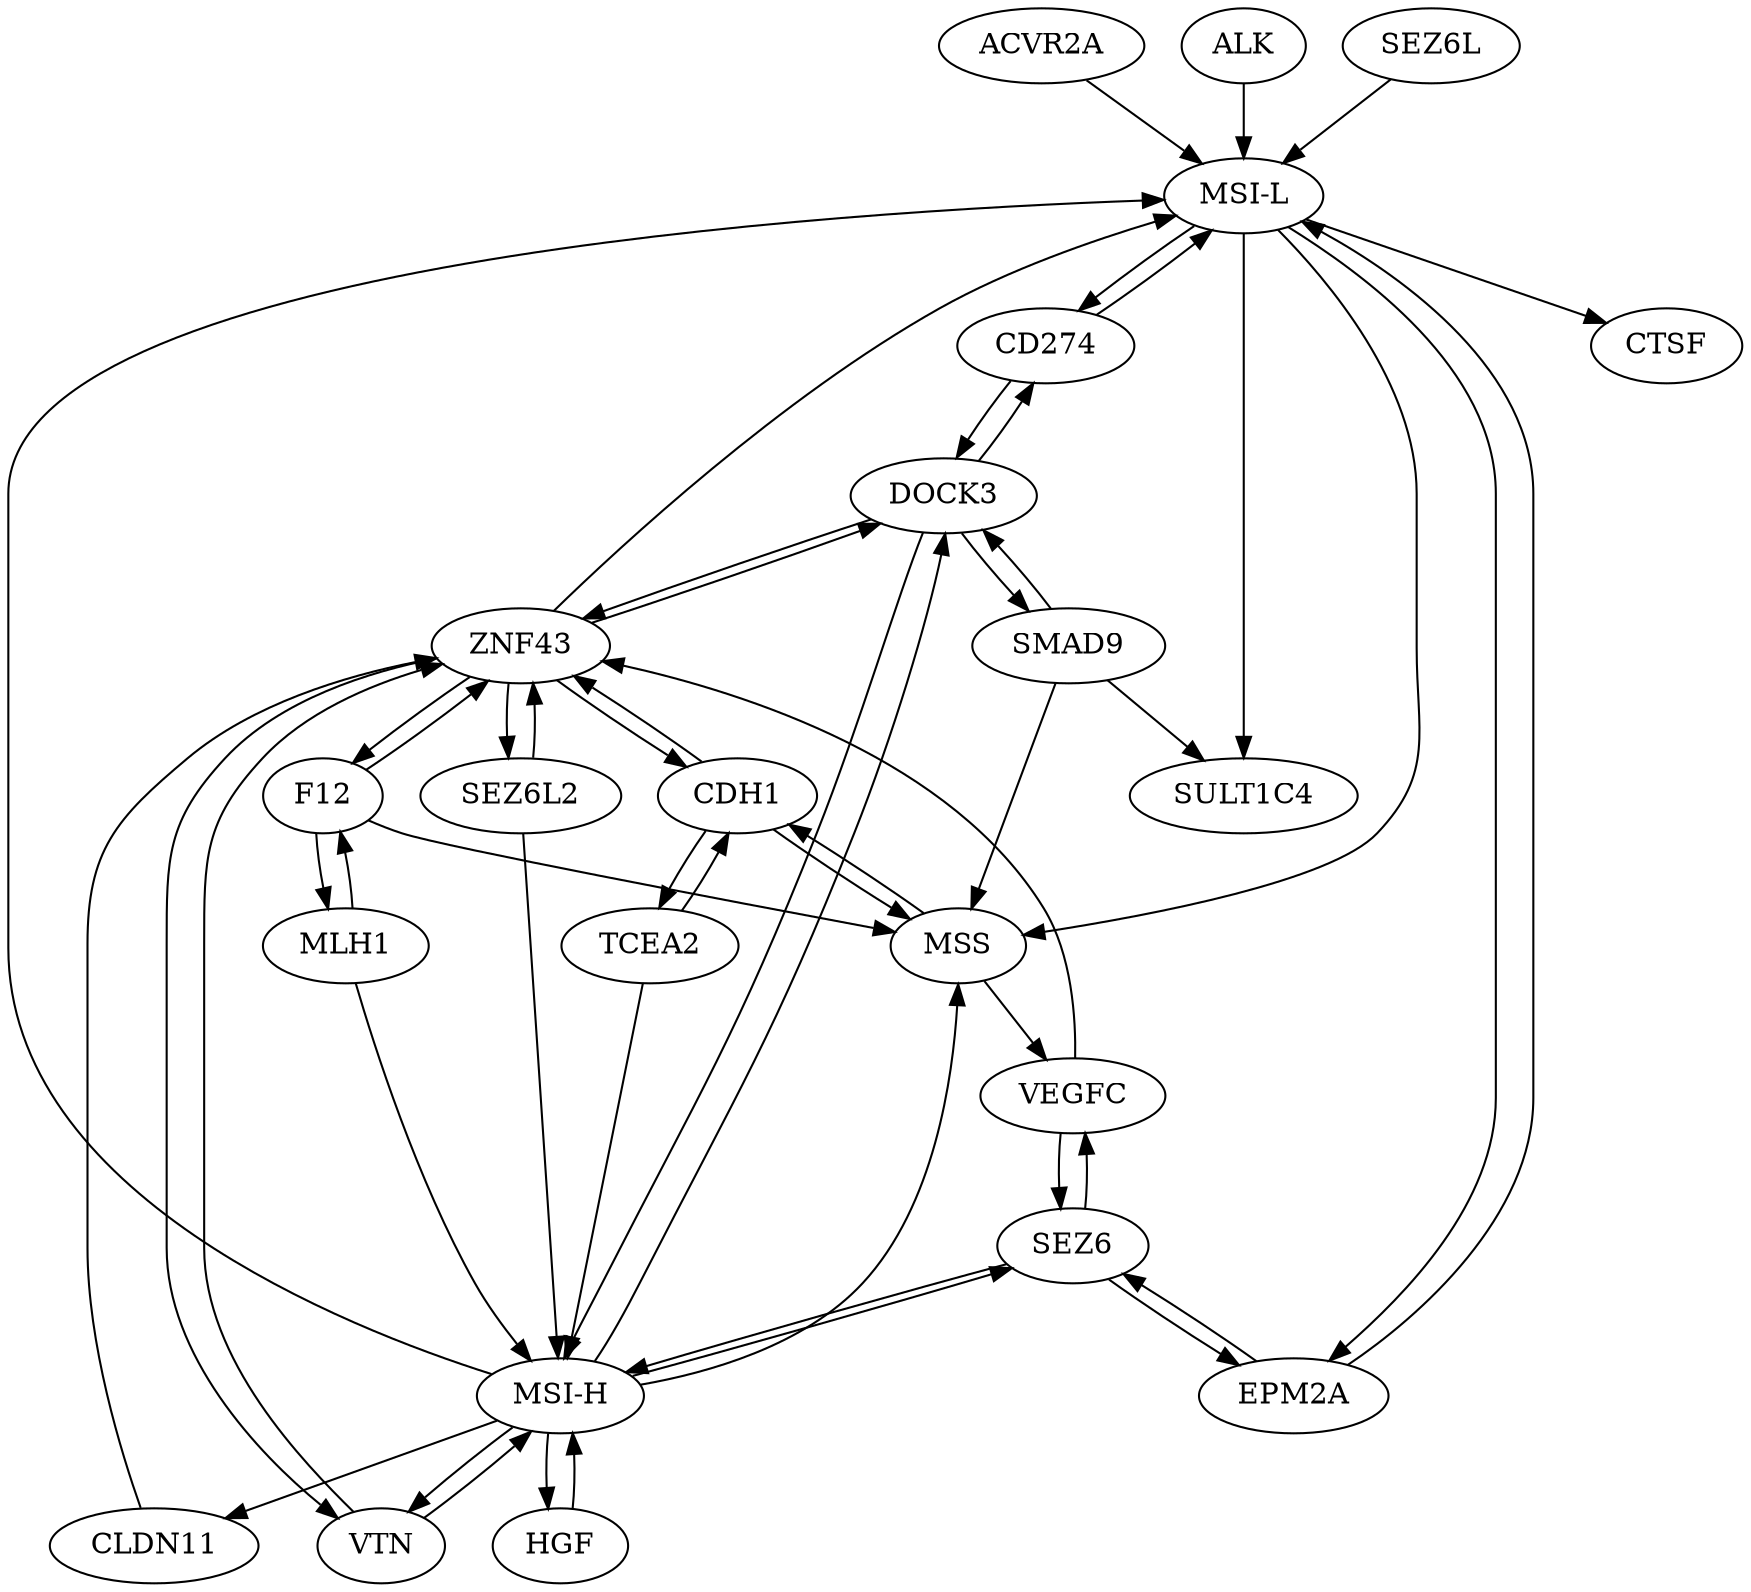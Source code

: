 strict digraph  {
ACVR2A;
ALK;
CD274;
CDH1;
CLDN11;
CTSF;
DOCK3;
EPM2A;
F12;
HGF;
MLH1;
"MSI-H";
"MSI-L";
MSS;
SEZ6;
SEZ6L;
SEZ6L2;
SMAD9;
SULT1C4;
TCEA2;
VEGFC;
VTN;
ZNF43;
ACVR2A -> "MSI-L"  [weight=1];
ALK -> "MSI-L"  [weight=1];
CD274 -> DOCK3  [weight=1];
CD274 -> "MSI-L"  [weight=1];
CDH1 -> MSS  [weight=1];
CDH1 -> TCEA2  [weight=1];
CDH1 -> ZNF43  [weight=1];
CLDN11 -> ZNF43  [weight=1];
DOCK3 -> CD274  [weight=1];
DOCK3 -> "MSI-H"  [weight=1];
DOCK3 -> SMAD9  [weight=1];
DOCK3 -> ZNF43  [weight=1];
EPM2A -> "MSI-L"  [weight=1];
EPM2A -> SEZ6  [weight=1];
F12 -> MLH1  [weight=1];
F12 -> MSS  [weight=1];
F12 -> ZNF43  [weight=1];
HGF -> "MSI-H"  [weight=1];
MLH1 -> F12  [weight=1];
MLH1 -> "MSI-H"  [weight=1];
"MSI-H" -> CLDN11  [weight=1];
"MSI-H" -> DOCK3  [weight=1];
"MSI-H" -> HGF  [weight=1];
"MSI-H" -> "MSI-L"  [weight=1];
"MSI-H" -> MSS  [weight=1];
"MSI-H" -> SEZ6  [weight=1];
"MSI-H" -> VTN  [weight=1];
"MSI-L" -> CD274  [weight=1];
"MSI-L" -> CTSF  [weight=1];
"MSI-L" -> EPM2A  [weight=1];
"MSI-L" -> MSS  [weight=1];
"MSI-L" -> SULT1C4  [weight=1];
MSS -> CDH1  [weight=1];
MSS -> VEGFC  [weight=1];
SEZ6 -> EPM2A  [weight=1];
SEZ6 -> "MSI-H"  [weight=1];
SEZ6 -> VEGFC  [weight=1];
SEZ6L -> "MSI-L"  [weight=1];
SEZ6L2 -> "MSI-H"  [weight=1];
SEZ6L2 -> ZNF43  [weight=1];
SMAD9 -> DOCK3  [weight=1];
SMAD9 -> MSS  [weight=1];
SMAD9 -> SULT1C4  [weight=1];
TCEA2 -> CDH1  [weight=1];
TCEA2 -> "MSI-H"  [weight=1];
VEGFC -> SEZ6  [weight=1];
VEGFC -> ZNF43  [weight=1];
VTN -> "MSI-H"  [weight=1];
VTN -> ZNF43  [weight=1];
ZNF43 -> CDH1  [weight=1];
ZNF43 -> DOCK3  [weight=1];
ZNF43 -> F12  [weight=1];
ZNF43 -> "MSI-L"  [weight=1];
ZNF43 -> SEZ6L2  [weight=1];
ZNF43 -> VTN  [weight=1];
}
